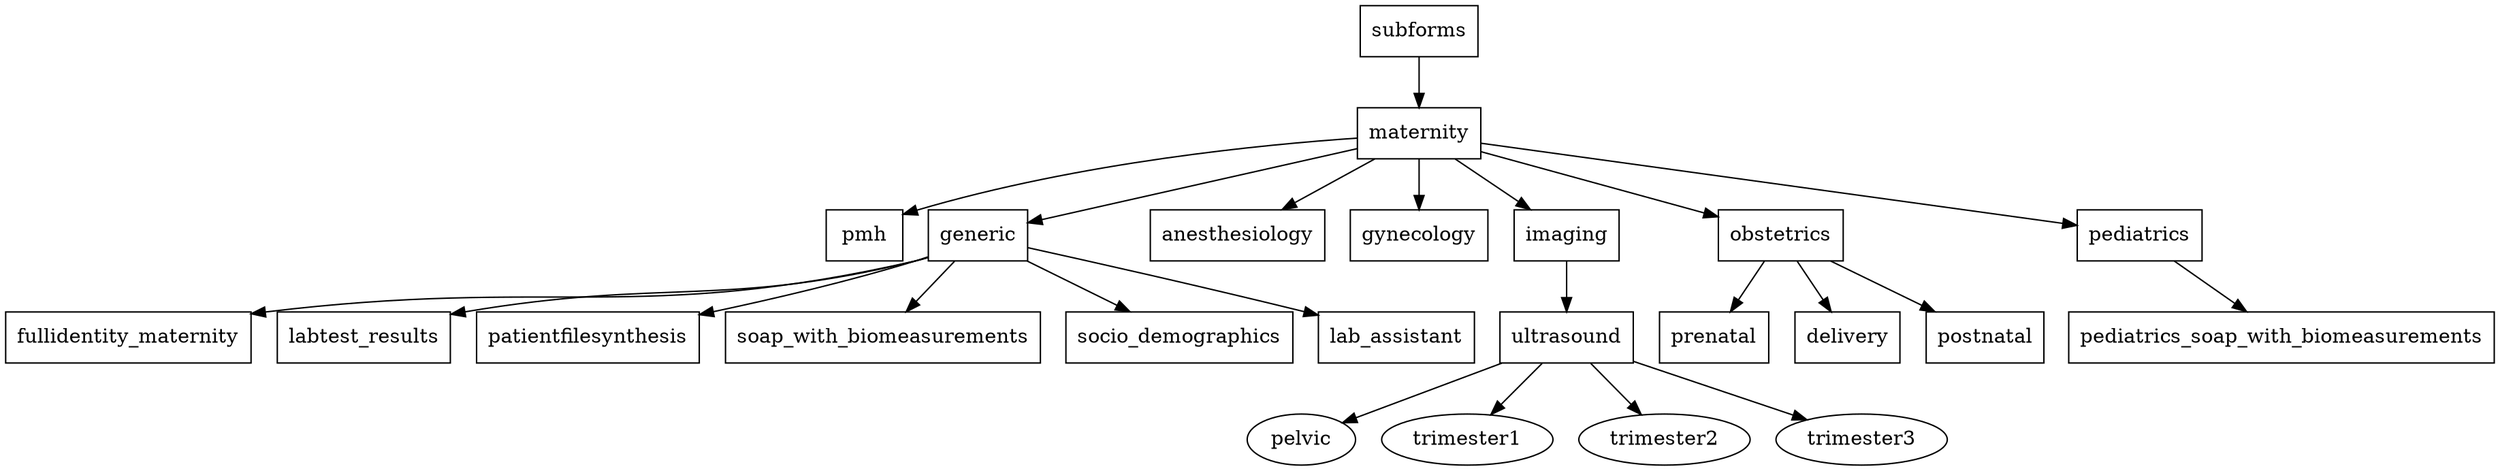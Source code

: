 digraph Subforms {
    subforms [shape=box];
    pmh [shape=box];
    maternity [shape=box];
    generic [shape=box];
        fullidentity_maternity [shape=box];
        labtest_results [shape=box];
        patientfilesynthesis [shape=box];
        soap_with_biomeasurements [shape=box];
        socio_demographics [shape=box];
        lab_assistant [shape=box];
    anesthesiology [shape=box];
    gynecology [shape=box];
    imaging [shape=box];
        ultrasound [shape=box];
            pelvic;
            trimester1;
            trimester2;
            trimester3;
    obstetrics [shape=box];
        prenatal [shape=box];
        delivery [shape=box];
        postnatal [shape=box];
    pediatrics [shape=box];
        pediatrics_soap_with_biomeasurements [shape=box];

    subforms -> maternity -> {generic;pmh;anesthesiology;gynecology;imaging;obstetrics;pediatrics}

    generic ->
    {fullidentity_maternity;labtest_results;patientfilesynthesis;soap_with_biomeasurements;socio_demographics;lab_assistant}

    imaging -> {ultrasound}
        ultrasound -> {pelvic,trimester1,trimester2,trimester3}
    
    pediatrics -> pediatrics_soap_with_biomeasurements

    obstetrics -> {prenatal;delivery;postnatal} 
}
